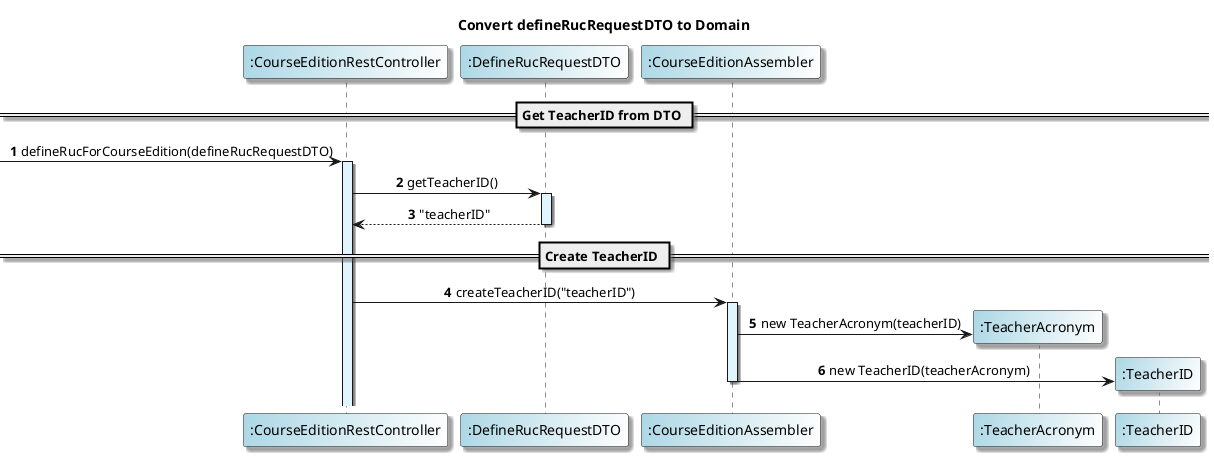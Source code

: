 @startuml
title Convert defineRucRequestDTO to Domain

skinparam defaultFontName "Verdana"
skinparam defaultTextAlignment center
skinparam shadowing true
skinparam participantBackgroundColor #lightblue/white

autonumber

participant ":CourseEditionRestController" as Controller
participant ":DefineRucRequestDTO" as DTO
participant ":CourseEditionAssembler" as Assembler

== Get TeacherID from DTO ==

-> Controller: defineRucForCourseEdition(defineRucRequestDTO)
activate Controller #E1F5FE
Controller -> DTO : getTeacherID()
activate DTO #E1F5FE
DTO --> Controller : "teacherID"
deactivate DTO

== Create TeacherID ==
Controller -> Assembler : createTeacherID("teacherID")
activate Assembler #E1F5FE
Assembler -> ":TeacherAcronym"** : new TeacherAcronym(teacherID)
Assembler -> ":TeacherID" ** : new TeacherID(teacherAcronym)
deactivate Assembler



deactivate Assembler

@enduml
